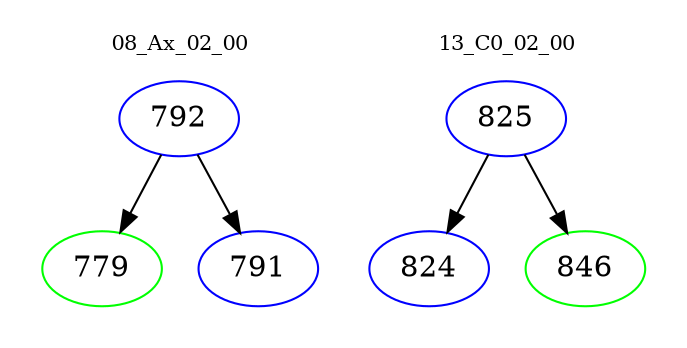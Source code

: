 digraph{
subgraph cluster_0 {
color = white
label = "08_Ax_02_00";
fontsize=10;
T0_792 [label="792", color="blue"]
T0_792 -> T0_779 [color="black"]
T0_779 [label="779", color="green"]
T0_792 -> T0_791 [color="black"]
T0_791 [label="791", color="blue"]
}
subgraph cluster_1 {
color = white
label = "13_C0_02_00";
fontsize=10;
T1_825 [label="825", color="blue"]
T1_825 -> T1_824 [color="black"]
T1_824 [label="824", color="blue"]
T1_825 -> T1_846 [color="black"]
T1_846 [label="846", color="green"]
}
}
